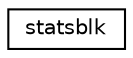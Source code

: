 digraph "Graphical Class Hierarchy"
{
  edge [fontname="Helvetica",fontsize="10",labelfontname="Helvetica",labelfontsize="10"];
  node [fontname="Helvetica",fontsize="10",shape=record];
  rankdir="LR";
  Node0 [label="statsblk",height=0.2,width=0.4,color="black", fillcolor="white", style="filled",URL="$d4/d0c/structstatsblk.html"];
}
